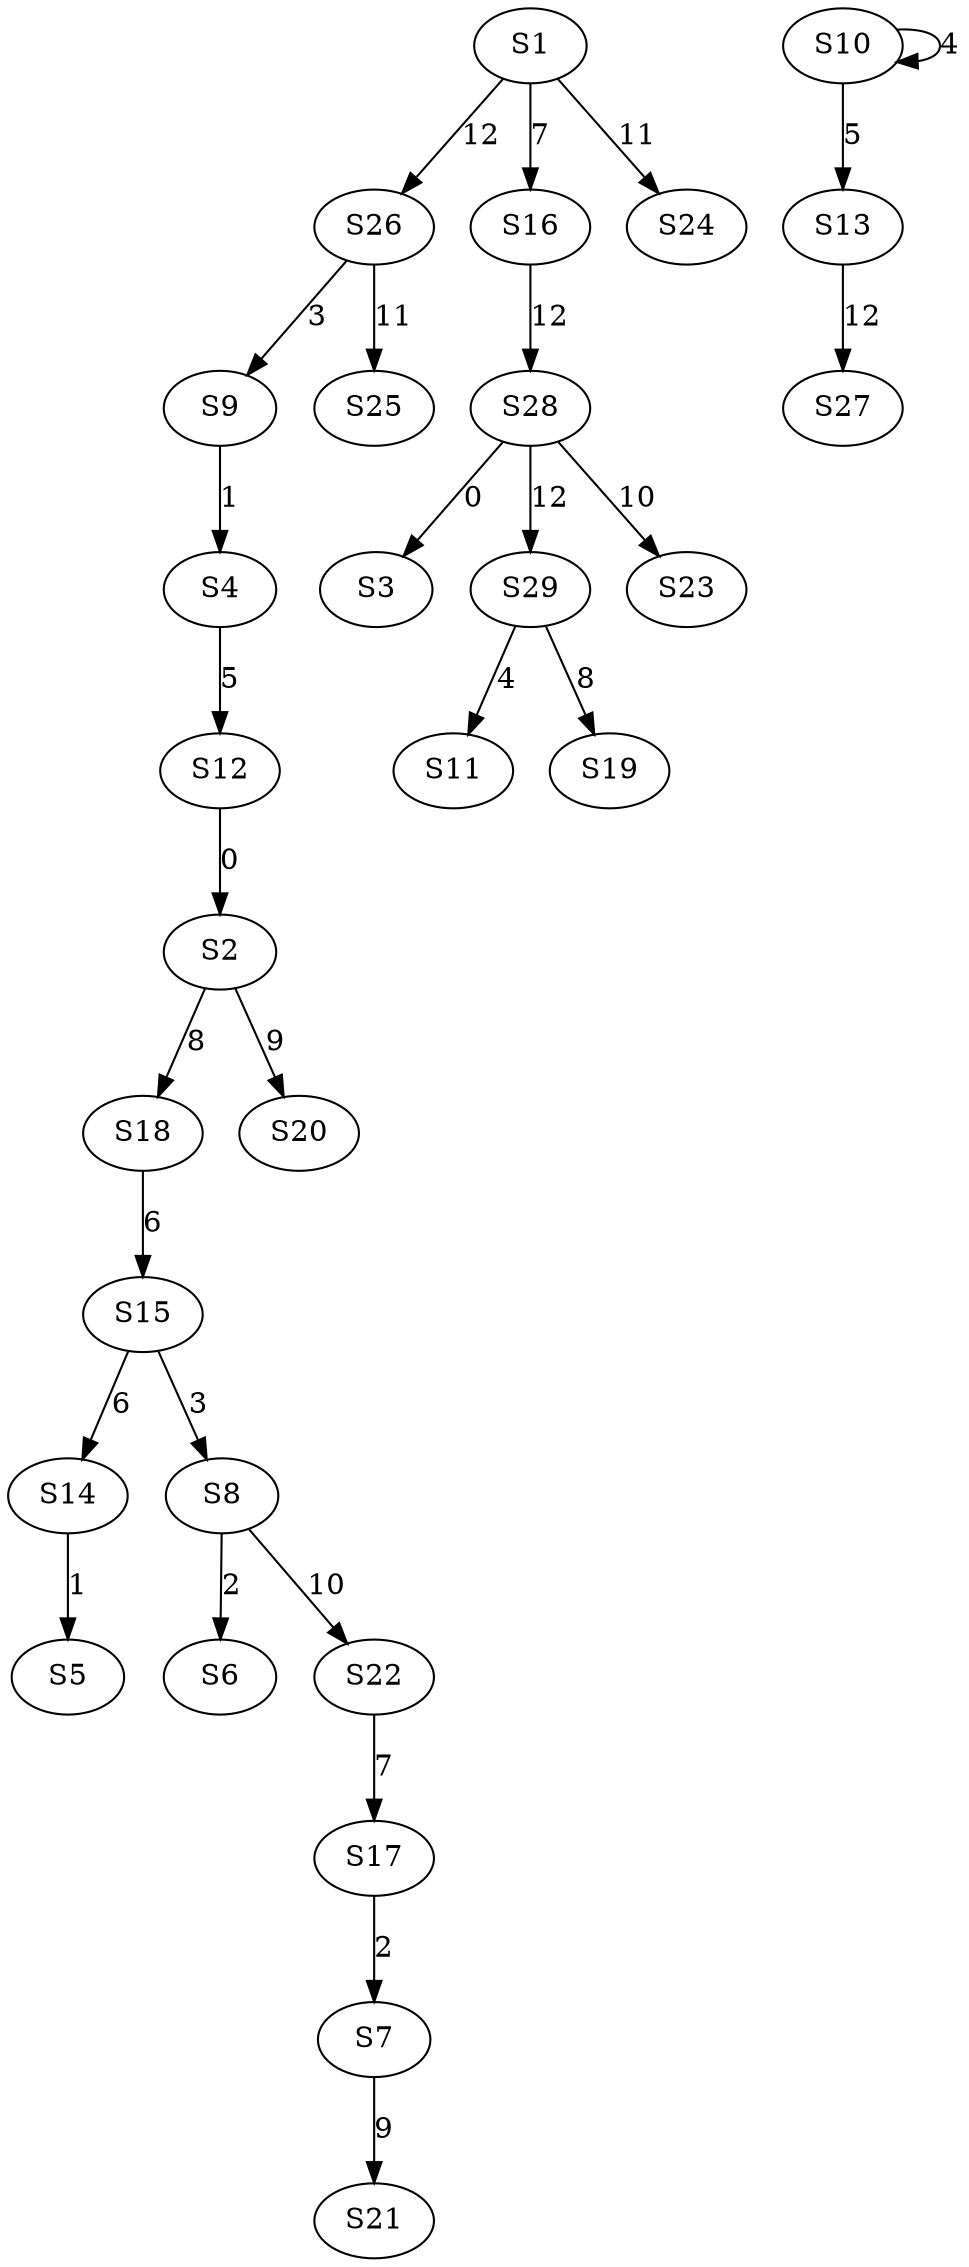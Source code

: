 strict digraph {
	S12 -> S2 [ label = 0 ];
	S28 -> S3 [ label = 0 ];
	S9 -> S4 [ label = 1 ];
	S14 -> S5 [ label = 1 ];
	S8 -> S6 [ label = 2 ];
	S17 -> S7 [ label = 2 ];
	S15 -> S8 [ label = 3 ];
	S26 -> S9 [ label = 3 ];
	S10 -> S10 [ label = 4 ];
	S29 -> S11 [ label = 4 ];
	S4 -> S12 [ label = 5 ];
	S10 -> S13 [ label = 5 ];
	S15 -> S14 [ label = 6 ];
	S18 -> S15 [ label = 6 ];
	S1 -> S16 [ label = 7 ];
	S22 -> S17 [ label = 7 ];
	S2 -> S18 [ label = 8 ];
	S29 -> S19 [ label = 8 ];
	S2 -> S20 [ label = 9 ];
	S7 -> S21 [ label = 9 ];
	S8 -> S22 [ label = 10 ];
	S28 -> S23 [ label = 10 ];
	S1 -> S24 [ label = 11 ];
	S26 -> S25 [ label = 11 ];
	S1 -> S26 [ label = 12 ];
	S13 -> S27 [ label = 12 ];
	S16 -> S28 [ label = 12 ];
	S28 -> S29 [ label = 12 ];
}